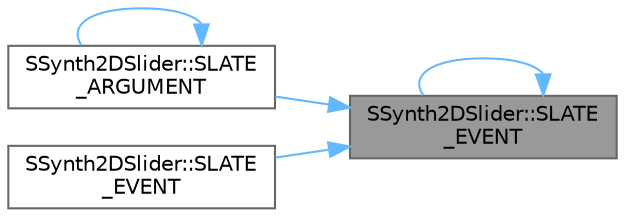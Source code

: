 digraph "SSynth2DSlider::SLATE_EVENT"
{
 // INTERACTIVE_SVG=YES
 // LATEX_PDF_SIZE
  bgcolor="transparent";
  edge [fontname=Helvetica,fontsize=10,labelfontname=Helvetica,labelfontsize=10];
  node [fontname=Helvetica,fontsize=10,shape=box,height=0.2,width=0.4];
  rankdir="RL";
  Node1 [id="Node000001",label="SSynth2DSlider::SLATE\l_EVENT",height=0.2,width=0.4,color="gray40", fillcolor="grey60", style="filled", fontcolor="black",tooltip="Invoked when the mouse is released and a capture ends."];
  Node1 -> Node2 [id="edge1_Node000001_Node000002",dir="back",color="steelblue1",style="solid",tooltip=" "];
  Node2 [id="Node000002",label="SSynth2DSlider::SLATE\l_ARGUMENT",height=0.2,width=0.4,color="grey40", fillcolor="white", style="filled",URL="$d2/dd1/classSSynth2DSlider.html#ab5c689c704594bed8f2c3c480ff6cd29",tooltip="Sometimes a slider should only be mouse-clickable and never keyboard focusable."];
  Node2 -> Node2 [id="edge2_Node000002_Node000002",dir="back",color="steelblue1",style="solid",tooltip=" "];
  Node1 -> Node3 [id="edge3_Node000001_Node000003",dir="back",color="steelblue1",style="solid",tooltip=" "];
  Node3 [id="Node000003",label="SSynth2DSlider::SLATE\l_EVENT",height=0.2,width=0.4,color="grey40", fillcolor="white", style="filled",URL="$d2/dd1/classSSynth2DSlider.html#a03749eb77e5d9b5a4a9c4f30973162cb",tooltip="Invoked when the controller capture is released."];
  Node1 -> Node1 [id="edge4_Node000001_Node000001",dir="back",color="steelblue1",style="solid",tooltip=" "];
}
